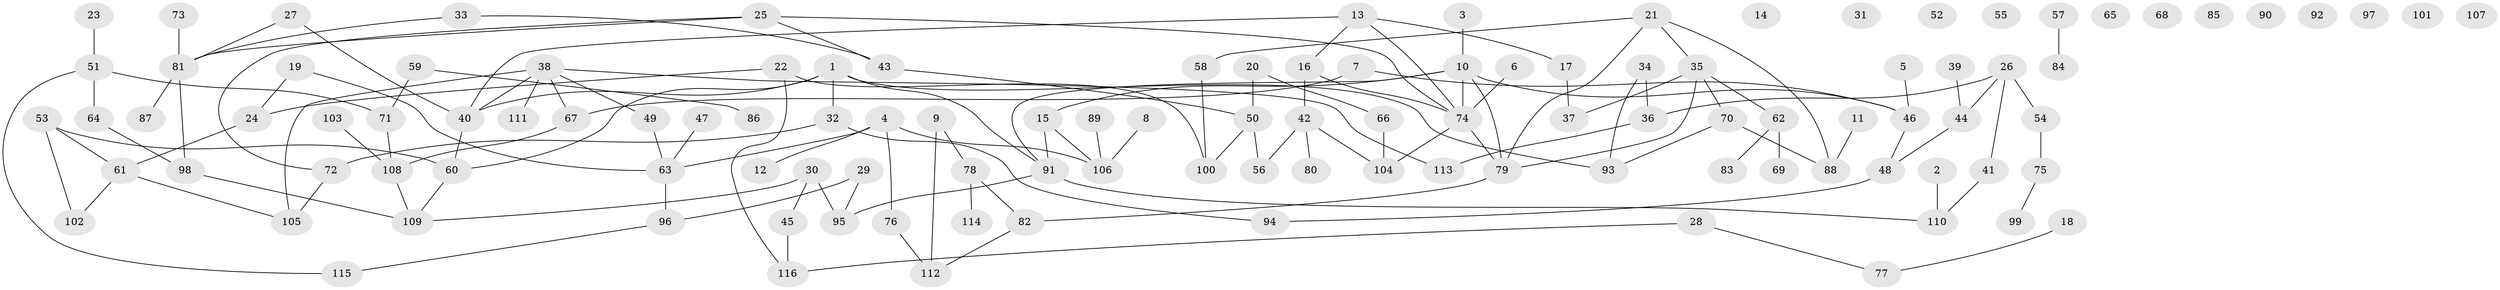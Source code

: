 // Generated by graph-tools (version 1.1) at 2025/00/03/09/25 03:00:54]
// undirected, 116 vertices, 138 edges
graph export_dot {
graph [start="1"]
  node [color=gray90,style=filled];
  1;
  2;
  3;
  4;
  5;
  6;
  7;
  8;
  9;
  10;
  11;
  12;
  13;
  14;
  15;
  16;
  17;
  18;
  19;
  20;
  21;
  22;
  23;
  24;
  25;
  26;
  27;
  28;
  29;
  30;
  31;
  32;
  33;
  34;
  35;
  36;
  37;
  38;
  39;
  40;
  41;
  42;
  43;
  44;
  45;
  46;
  47;
  48;
  49;
  50;
  51;
  52;
  53;
  54;
  55;
  56;
  57;
  58;
  59;
  60;
  61;
  62;
  63;
  64;
  65;
  66;
  67;
  68;
  69;
  70;
  71;
  72;
  73;
  74;
  75;
  76;
  77;
  78;
  79;
  80;
  81;
  82;
  83;
  84;
  85;
  86;
  87;
  88;
  89;
  90;
  91;
  92;
  93;
  94;
  95;
  96;
  97;
  98;
  99;
  100;
  101;
  102;
  103;
  104;
  105;
  106;
  107;
  108;
  109;
  110;
  111;
  112;
  113;
  114;
  115;
  116;
  1 -- 32;
  1 -- 40;
  1 -- 60;
  1 -- 91;
  1 -- 93;
  2 -- 110;
  3 -- 10;
  4 -- 12;
  4 -- 63;
  4 -- 76;
  4 -- 106;
  5 -- 46;
  6 -- 74;
  7 -- 46;
  7 -- 67;
  8 -- 106;
  9 -- 78;
  9 -- 112;
  10 -- 15;
  10 -- 46;
  10 -- 74;
  10 -- 79;
  10 -- 91;
  11 -- 88;
  13 -- 16;
  13 -- 17;
  13 -- 40;
  13 -- 74;
  15 -- 91;
  15 -- 106;
  16 -- 42;
  16 -- 74;
  17 -- 37;
  18 -- 77;
  19 -- 24;
  19 -- 63;
  20 -- 50;
  20 -- 66;
  21 -- 35;
  21 -- 58;
  21 -- 79;
  21 -- 88;
  22 -- 24;
  22 -- 100;
  22 -- 116;
  23 -- 51;
  24 -- 61;
  25 -- 43;
  25 -- 72;
  25 -- 74;
  25 -- 81;
  26 -- 36;
  26 -- 41;
  26 -- 44;
  26 -- 54;
  27 -- 40;
  27 -- 81;
  28 -- 77;
  28 -- 116;
  29 -- 95;
  29 -- 96;
  30 -- 45;
  30 -- 95;
  30 -- 109;
  32 -- 72;
  32 -- 94;
  33 -- 43;
  33 -- 81;
  34 -- 36;
  34 -- 93;
  35 -- 37;
  35 -- 62;
  35 -- 70;
  35 -- 79;
  36 -- 113;
  38 -- 40;
  38 -- 49;
  38 -- 67;
  38 -- 105;
  38 -- 111;
  38 -- 113;
  39 -- 44;
  40 -- 60;
  41 -- 110;
  42 -- 56;
  42 -- 80;
  42 -- 104;
  43 -- 50;
  44 -- 48;
  45 -- 116;
  46 -- 48;
  47 -- 63;
  48 -- 94;
  49 -- 63;
  50 -- 56;
  50 -- 100;
  51 -- 64;
  51 -- 71;
  51 -- 115;
  53 -- 60;
  53 -- 61;
  53 -- 102;
  54 -- 75;
  57 -- 84;
  58 -- 100;
  59 -- 71;
  59 -- 86;
  60 -- 109;
  61 -- 102;
  61 -- 105;
  62 -- 69;
  62 -- 83;
  63 -- 96;
  64 -- 98;
  66 -- 104;
  67 -- 108;
  70 -- 88;
  70 -- 93;
  71 -- 108;
  72 -- 105;
  73 -- 81;
  74 -- 79;
  74 -- 104;
  75 -- 99;
  76 -- 112;
  78 -- 82;
  78 -- 114;
  79 -- 82;
  81 -- 87;
  81 -- 98;
  82 -- 112;
  89 -- 106;
  91 -- 95;
  91 -- 110;
  96 -- 115;
  98 -- 109;
  103 -- 108;
  108 -- 109;
}
